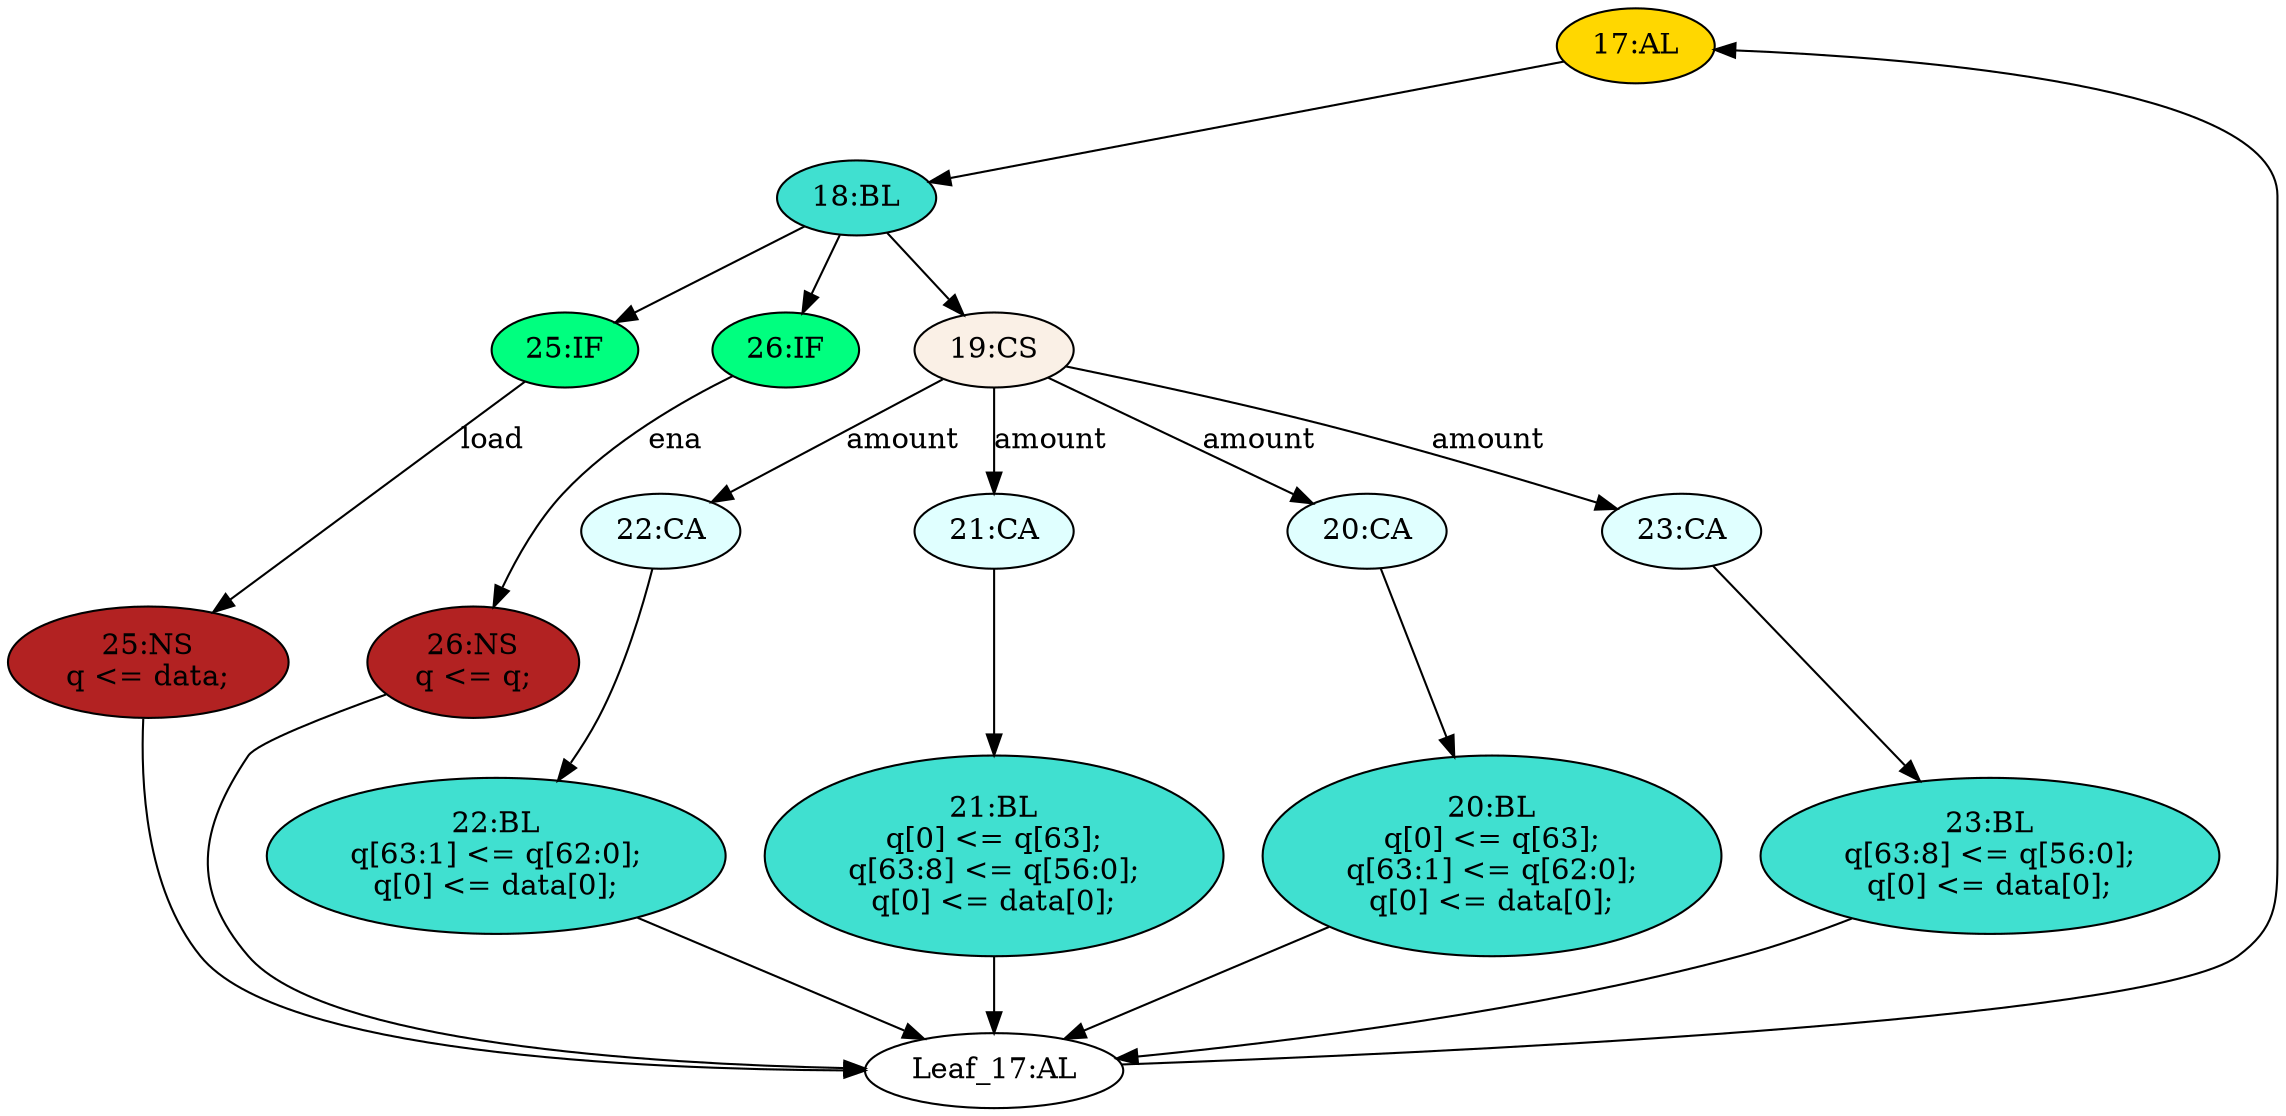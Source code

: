 strict digraph "compose( ,  )" {
	node [label="\N"];
	"17:AL"	[ast="<pyverilog.vparser.ast.Always object at 0x7f5a0b1371d0>",
		clk_sens=True,
		fillcolor=gold,
		label="17:AL",
		sens="['clk']",
		statements="[]",
		style=filled,
		typ=Always,
		use_var="['q', 'ena', 'amount', 'data', 'load']"];
	"18:BL"	[ast="<pyverilog.vparser.ast.Block object at 0x7f5a0b123d10>",
		fillcolor=turquoise,
		label="18:BL",
		statements="[]",
		style=filled,
		typ=Block];
	"17:AL" -> "18:BL"	[cond="[]",
		lineno=None];
	"21:BL"	[ast="<pyverilog.vparser.ast.Block object at 0x7f5a0b146550>",
		fillcolor=turquoise,
		label="21:BL
q[0] <= q[63];
q[63:8] <= q[56:0];
q[0] <= data[0];",
		statements="[<pyverilog.vparser.ast.NonblockingSubstitution object at 0x7f5a0b49ee50>, <pyverilog.vparser.ast.NonblockingSubstitution object \
at 0x7f5a0b1a0e50>, <pyverilog.vparser.ast.NonblockingSubstitution object at 0x7f5a0ad98d10>]",
		style=filled,
		typ=Block];
	"Leaf_17:AL"	[def_var="['q']",
		label="Leaf_17:AL"];
	"21:BL" -> "Leaf_17:AL"	[cond="[]",
		lineno=None];
	"20:BL"	[ast="<pyverilog.vparser.ast.Block object at 0x7f5a0b13dc50>",
		fillcolor=turquoise,
		label="20:BL
q[0] <= q[63];
q[63:1] <= q[62:0];
q[0] <= data[0];",
		statements="[<pyverilog.vparser.ast.NonblockingSubstitution object at 0x7f5a0b0cecd0>, <pyverilog.vparser.ast.NonblockingSubstitution object \
at 0x7f5a0b13d6d0>, <pyverilog.vparser.ast.NonblockingSubstitution object at 0x7f5a0b126ad0>]",
		style=filled,
		typ=Block];
	"20:BL" -> "Leaf_17:AL"	[cond="[]",
		lineno=None];
	"22:BL"	[ast="<pyverilog.vparser.ast.Block object at 0x7f5a0ad98950>",
		fillcolor=turquoise,
		label="22:BL
q[63:1] <= q[62:0];
q[0] <= data[0];",
		statements="[<pyverilog.vparser.ast.NonblockingSubstitution object at 0x7f5a0ad98d50>, <pyverilog.vparser.ast.NonblockingSubstitution object \
at 0x7f5a0ad98ad0>]",
		style=filled,
		typ=Block];
	"22:BL" -> "Leaf_17:AL"	[cond="[]",
		lineno=None];
	"25:IF"	[ast="<pyverilog.vparser.ast.IfStatement object at 0x7f5a0a8b0050>",
		fillcolor=springgreen,
		label="25:IF",
		statements="[]",
		style=filled,
		typ=IfStatement];
	"18:BL" -> "25:IF"	[cond="[]",
		lineno=None];
	"26:IF"	[ast="<pyverilog.vparser.ast.IfStatement object at 0x7f5a0a8b0210>",
		fillcolor=springgreen,
		label="26:IF",
		statements="[]",
		style=filled,
		typ=IfStatement];
	"18:BL" -> "26:IF"	[cond="[]",
		lineno=None];
	"19:CS"	[ast="<pyverilog.vparser.ast.CaseStatement object at 0x7f5a0ad98650>",
		fillcolor=linen,
		label="19:CS",
		statements="[]",
		style=filled,
		typ=CaseStatement];
	"18:BL" -> "19:CS"	[cond="[]",
		lineno=None];
	"26:NS"	[ast="<pyverilog.vparser.ast.NonblockingSubstitution object at 0x7f5a0a8b0310>",
		fillcolor=firebrick,
		label="26:NS
q <= q;",
		statements="[<pyverilog.vparser.ast.NonblockingSubstitution object at 0x7f5a0a8b0310>]",
		style=filled,
		typ=NonblockingSubstitution];
	"26:NS" -> "Leaf_17:AL"	[cond="[]",
		lineno=None];
	"25:NS"	[ast="<pyverilog.vparser.ast.NonblockingSubstitution object at 0x7f5a0a8b0150>",
		fillcolor=firebrick,
		label="25:NS
q <= data;",
		statements="[<pyverilog.vparser.ast.NonblockingSubstitution object at 0x7f5a0a8b0150>]",
		style=filled,
		typ=NonblockingSubstitution];
	"25:NS" -> "Leaf_17:AL"	[cond="[]",
		lineno=None];
	"23:BL"	[ast="<pyverilog.vparser.ast.Block object at 0x7f5a0ad98e10>",
		fillcolor=turquoise,
		label="23:BL
q[63:8] <= q[56:0];
q[0] <= data[0];",
		statements="[<pyverilog.vparser.ast.NonblockingSubstitution object at 0x7f5a0ad982d0>, <pyverilog.vparser.ast.NonblockingSubstitution object \
at 0x7f5a0ad988d0>]",
		style=filled,
		typ=Block];
	"23:BL" -> "Leaf_17:AL"	[cond="[]",
		lineno=None];
	"22:CA"	[ast="<pyverilog.vparser.ast.Case object at 0x7f5a0ad98c90>",
		fillcolor=lightcyan,
		label="22:CA",
		statements="[]",
		style=filled,
		typ=Case];
	"22:CA" -> "22:BL"	[cond="[]",
		lineno=None];
	"21:CA"	[ast="<pyverilog.vparser.ast.Case object at 0x7f5a0b126850>",
		fillcolor=lightcyan,
		label="21:CA",
		statements="[]",
		style=filled,
		typ=Case];
	"21:CA" -> "21:BL"	[cond="[]",
		lineno=None];
	"25:IF" -> "25:NS"	[cond="['load']",
		label=load,
		lineno=25];
	"20:CA"	[ast="<pyverilog.vparser.ast.Case object at 0x7f5a0b123110>",
		fillcolor=lightcyan,
		label="20:CA",
		statements="[]",
		style=filled,
		typ=Case];
	"20:CA" -> "20:BL"	[cond="[]",
		lineno=None];
	"26:IF" -> "26:NS"	[cond="['ena']",
		label=ena,
		lineno=26];
	"23:CA"	[ast="<pyverilog.vparser.ast.Case object at 0x7f5a0ad98390>",
		fillcolor=lightcyan,
		label="23:CA",
		statements="[]",
		style=filled,
		typ=Case];
	"23:CA" -> "23:BL"	[cond="[]",
		lineno=None];
	"19:CS" -> "22:CA"	[cond="['amount']",
		label=amount,
		lineno=19];
	"19:CS" -> "21:CA"	[cond="['amount']",
		label=amount,
		lineno=19];
	"19:CS" -> "20:CA"	[cond="['amount']",
		label=amount,
		lineno=19];
	"19:CS" -> "23:CA"	[cond="['amount']",
		label=amount,
		lineno=19];
	"Leaf_17:AL" -> "17:AL";
}
